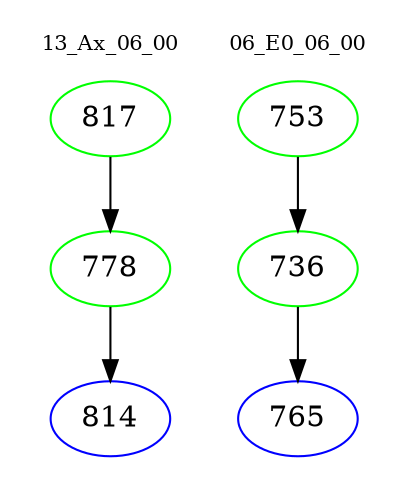digraph{
subgraph cluster_0 {
color = white
label = "13_Ax_06_00";
fontsize=10;
T0_817 [label="817", color="green"]
T0_817 -> T0_778 [color="black"]
T0_778 [label="778", color="green"]
T0_778 -> T0_814 [color="black"]
T0_814 [label="814", color="blue"]
}
subgraph cluster_1 {
color = white
label = "06_E0_06_00";
fontsize=10;
T1_753 [label="753", color="green"]
T1_753 -> T1_736 [color="black"]
T1_736 [label="736", color="green"]
T1_736 -> T1_765 [color="black"]
T1_765 [label="765", color="blue"]
}
}
